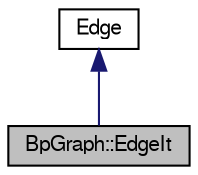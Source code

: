 digraph "BpGraph::EdgeIt"
{
 // LATEX_PDF_SIZE
  edge [fontname="FreeSans",fontsize="10",labelfontname="FreeSans",labelfontsize="10"];
  node [fontname="FreeSans",fontsize="10",shape=record];
  Node0 [label="BpGraph::EdgeIt",height=0.2,width=0.4,color="black", fillcolor="grey75", style="filled", fontcolor="black",tooltip="Iterator class for the edges."];
  Node1 -> Node0 [dir="back",color="midnightblue",fontsize="10",style="solid",fontname="FreeSans"];
  Node1 [label="Edge",height=0.2,width=0.4,color="black", fillcolor="white", style="filled",URL="$a04865.html",tooltip="The edge type of the graph."];
}
